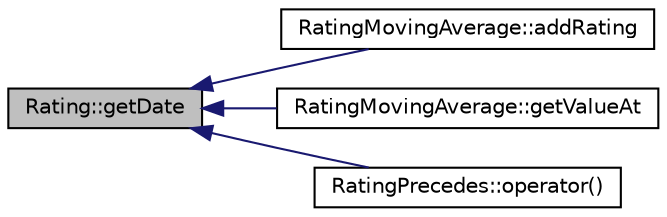 digraph G
{
  edge [fontname="Helvetica",fontsize="10",labelfontname="Helvetica",labelfontsize="10"];
  node [fontname="Helvetica",fontsize="10",shape=record];
  rankdir=LR;
  Node1 [label="Rating::getDate",height=0.2,width=0.4,color="black", fillcolor="grey75", style="filled" fontcolor="black"];
  Node1 -> Node2 [dir=back,color="midnightblue",fontsize="10",style="solid",fontname="Helvetica"];
  Node2 [label="RatingMovingAverage::addRating",height=0.2,width=0.4,color="black", fillcolor="white", style="filled",URL="$class_rating_moving_average.html#ab1dd226e65aa0a97383a5f42a51a9ff4"];
  Node1 -> Node3 [dir=back,color="midnightblue",fontsize="10",style="solid",fontname="Helvetica"];
  Node3 [label="RatingMovingAverage::getValueAt",height=0.2,width=0.4,color="black", fillcolor="white", style="filled",URL="$class_rating_moving_average.html#a191f5027c1869ebacebfd6ab3dcbda22"];
  Node1 -> Node4 [dir=back,color="midnightblue",fontsize="10",style="solid",fontname="Helvetica"];
  Node4 [label="RatingPrecedes::operator()",height=0.2,width=0.4,color="black", fillcolor="white", style="filled",URL="$class_rating_precedes.html#ac73cacefae43ce2960c17c99297a84a5"];
}

